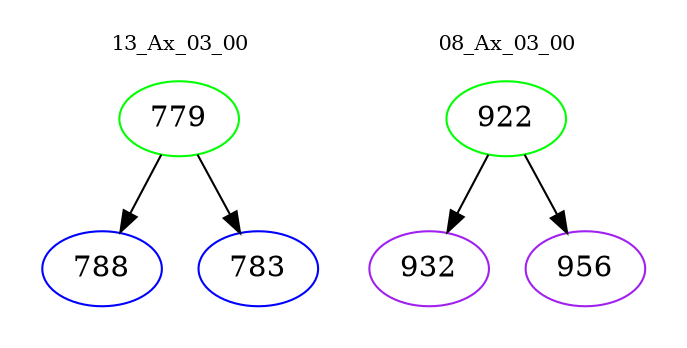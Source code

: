digraph{
subgraph cluster_0 {
color = white
label = "13_Ax_03_00";
fontsize=10;
T0_779 [label="779", color="green"]
T0_779 -> T0_788 [color="black"]
T0_788 [label="788", color="blue"]
T0_779 -> T0_783 [color="black"]
T0_783 [label="783", color="blue"]
}
subgraph cluster_1 {
color = white
label = "08_Ax_03_00";
fontsize=10;
T1_922 [label="922", color="green"]
T1_922 -> T1_932 [color="black"]
T1_932 [label="932", color="purple"]
T1_922 -> T1_956 [color="black"]
T1_956 [label="956", color="purple"]
}
}
